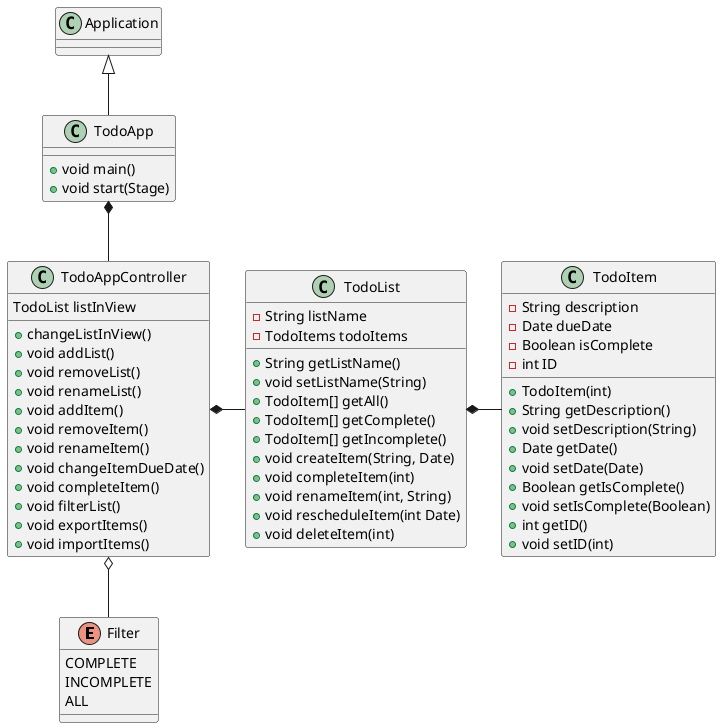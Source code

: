 @startuml
'https://plantuml.com/class-diagram

enum Filter {
    COMPLETE
    INCOMPLETE
    ALL
}

class TodoApp extends Application {
    +void main()
    +void start(Stage)
}

class TodoAppController {
    TodoList listInView
    +changeListInView()
    +void addList()
    +void removeList()
    +void renameList()
    +void addItem()
    +void removeItem()
    +void renameItem()
    +void changeItemDueDate()
    +void completeItem()
    +void filterList()
    +void exportItems()
    +void importItems()
}

class TodoList {
    -String listName
    -TodoItems todoItems
    +String getListName()
    +void setListName(String)
    +TodoItem[] getAll()
    +TodoItem[] getComplete()
    +TodoItem[] getIncomplete()
    +void createItem(String, Date)
    +void completeItem(int)
    +void renameItem(int, String)
    +void rescheduleItem(int Date)
    +void deleteItem(int)
}

class TodoItem {
    -String description
    -Date dueDate
    -Boolean isComplete
    -int ID
    +TodoItem(int)
    +String getDescription()
    +void setDescription(String)
    +Date getDate()
    +void setDate(Date)
    +Boolean getIsComplete()
    +void setIsComplete(Boolean)
    +int getID()
    +void setID(int)
}


TodoApp *-- TodoAppController
TodoAppController o-- Filter
TodoAppController *- TodoList
TodoList *- TodoItem

@enduml